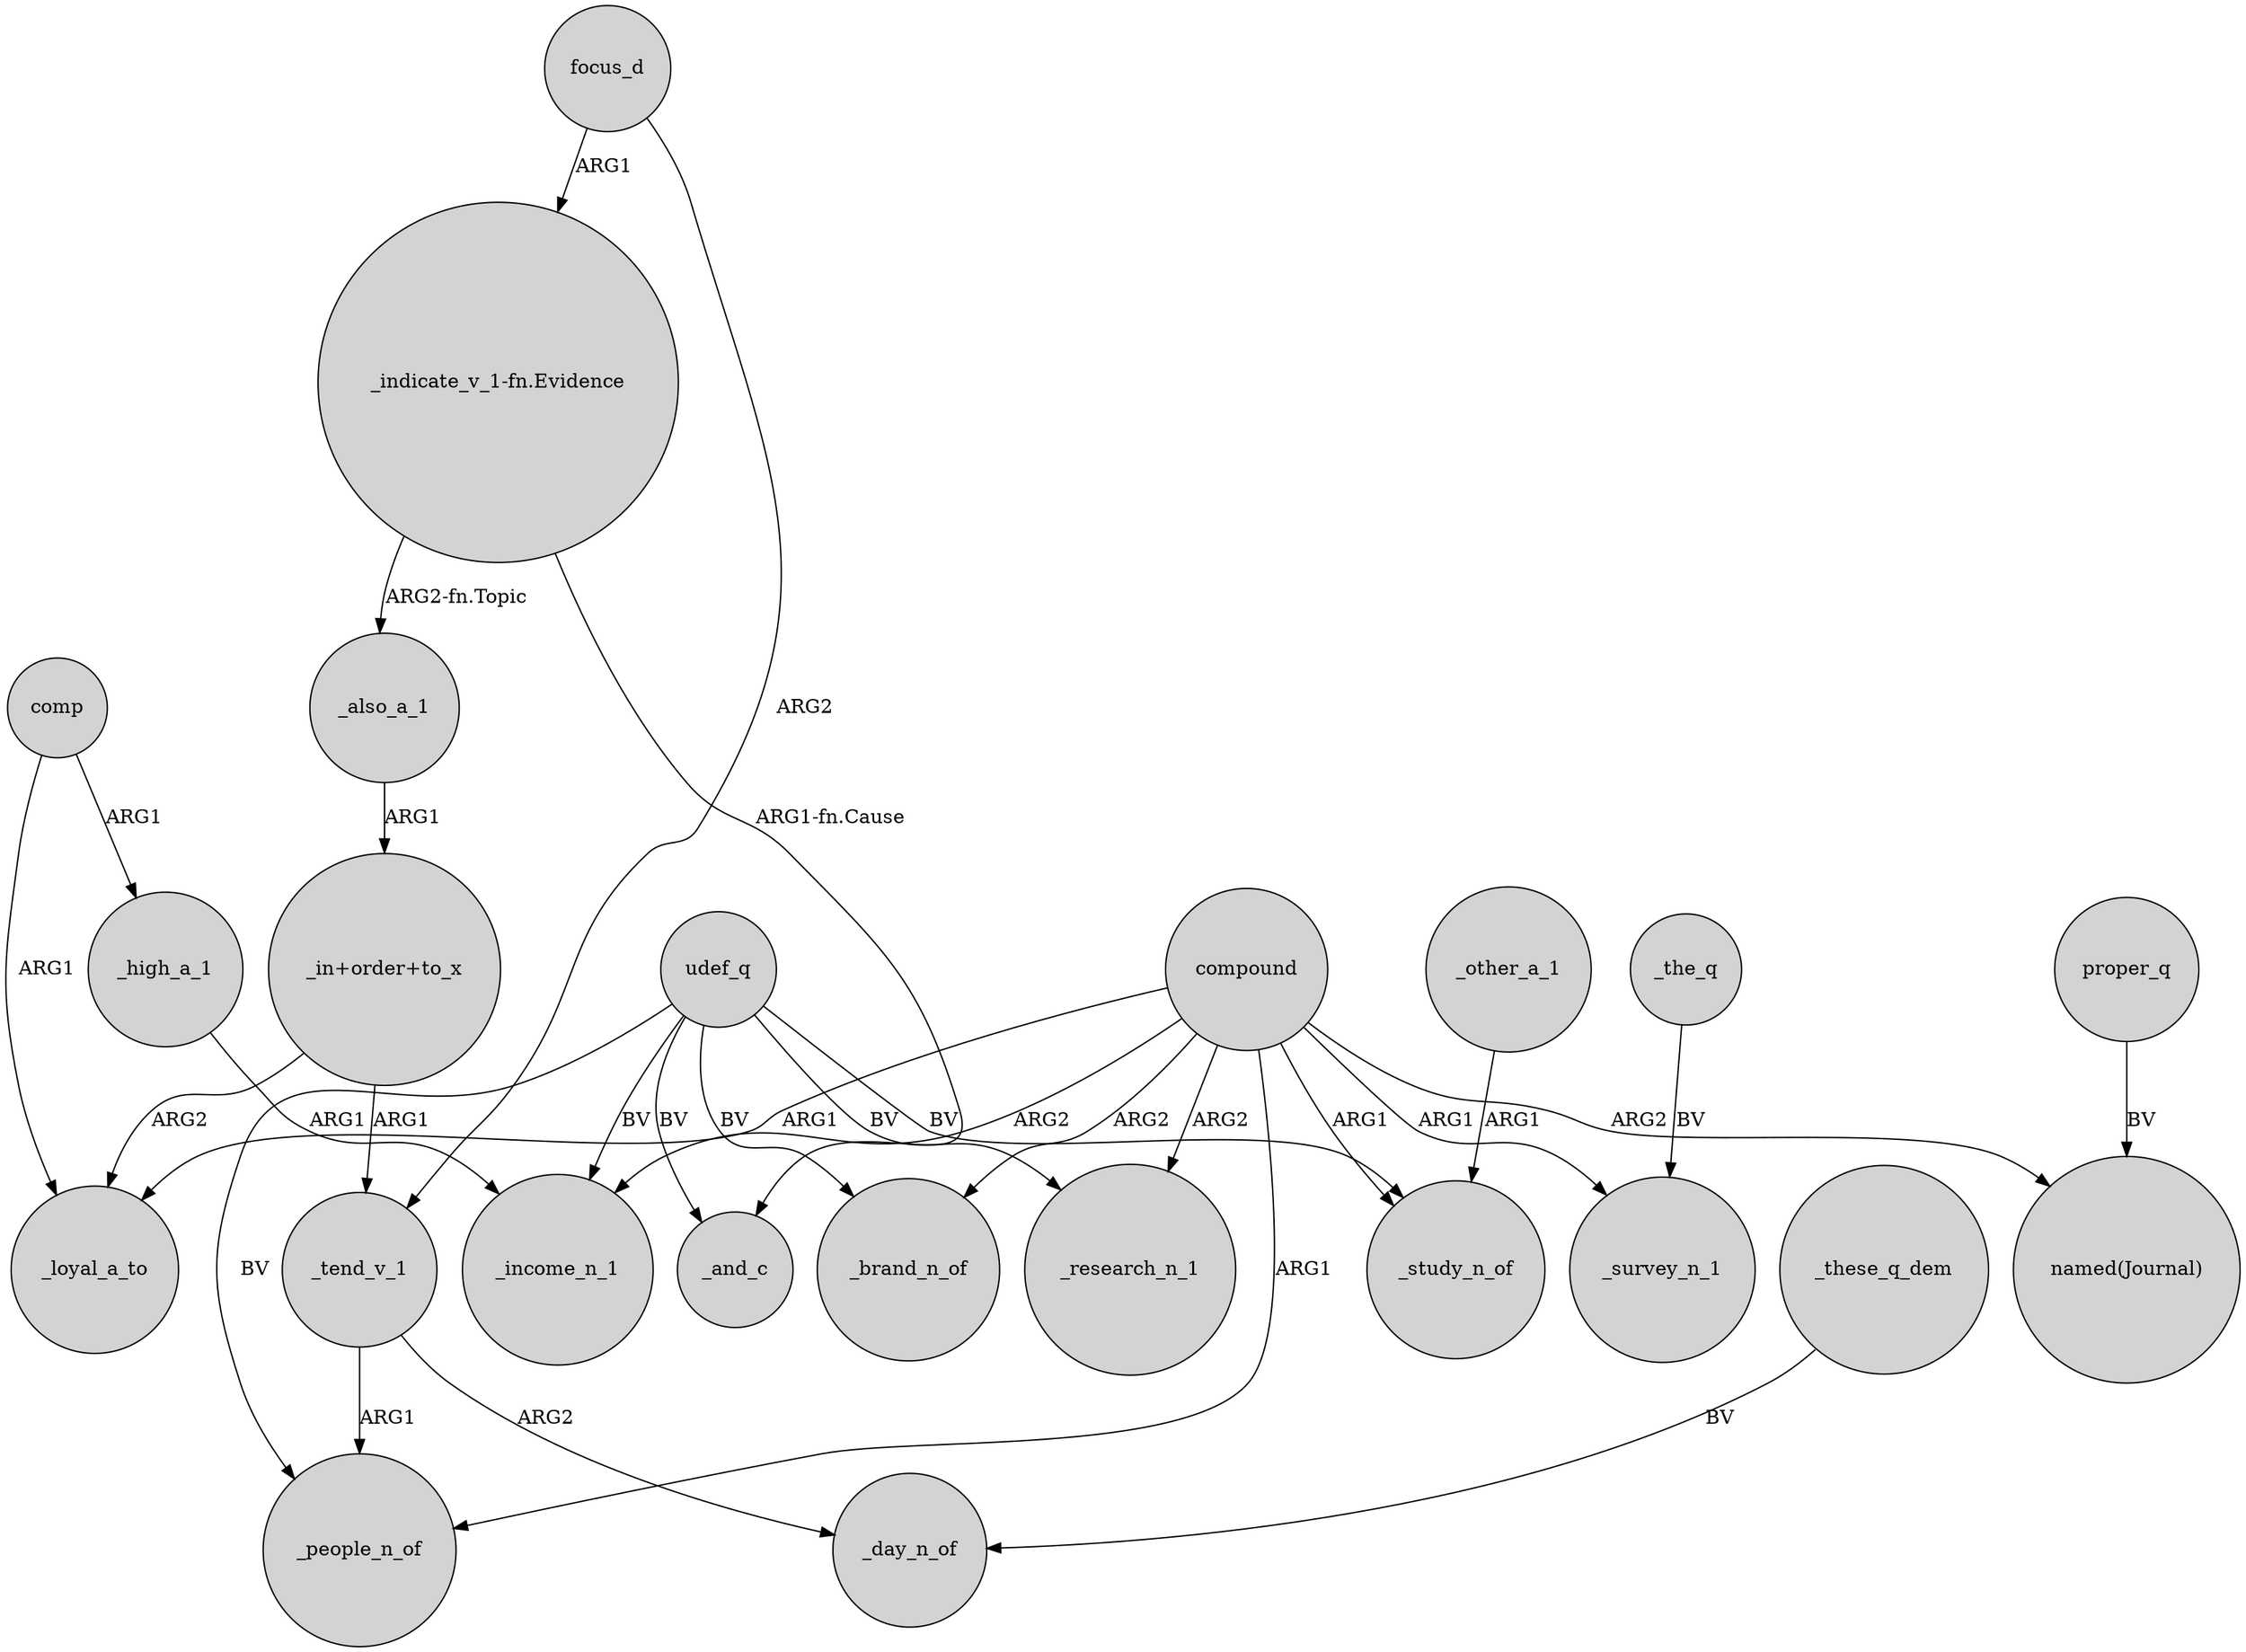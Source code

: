 digraph {
	node [shape=circle style=filled]
	_also_a_1 -> "_in+order+to_x" [label=ARG1]
	"_in+order+to_x" -> _loyal_a_to [label=ARG2]
	_high_a_1 -> _income_n_1 [label=ARG1]
	udef_q -> _research_n_1 [label=BV]
	_other_a_1 -> _study_n_of [label=ARG1]
	compound -> _survey_n_1 [label=ARG1]
	"_indicate_v_1-fn.Evidence" -> _and_c [label="ARG1-fn.Cause"]
	compound -> _brand_n_of [label=ARG2]
	comp -> _high_a_1 [label=ARG1]
	comp -> _loyal_a_to [label=ARG1]
	_these_q_dem -> _day_n_of [label=BV]
	compound -> _income_n_1 [label=ARG2]
	_tend_v_1 -> _day_n_of [label=ARG2]
	udef_q -> _people_n_of [label=BV]
	_the_q -> _survey_n_1 [label=BV]
	_tend_v_1 -> _people_n_of [label=ARG1]
	focus_d -> _tend_v_1 [label=ARG2]
	udef_q -> _brand_n_of [label=BV]
	compound -> _study_n_of [label=ARG1]
	focus_d -> "_indicate_v_1-fn.Evidence" [label=ARG1]
	compound -> "named(Journal)" [label=ARG2]
	compound -> _loyal_a_to [label=ARG1]
	"_indicate_v_1-fn.Evidence" -> _also_a_1 [label="ARG2-fn.Topic"]
	compound -> _people_n_of [label=ARG1]
	"_in+order+to_x" -> _tend_v_1 [label=ARG1]
	udef_q -> _and_c [label=BV]
	compound -> _research_n_1 [label=ARG2]
	proper_q -> "named(Journal)" [label=BV]
	udef_q -> _study_n_of [label=BV]
	udef_q -> _income_n_1 [label=BV]
}

